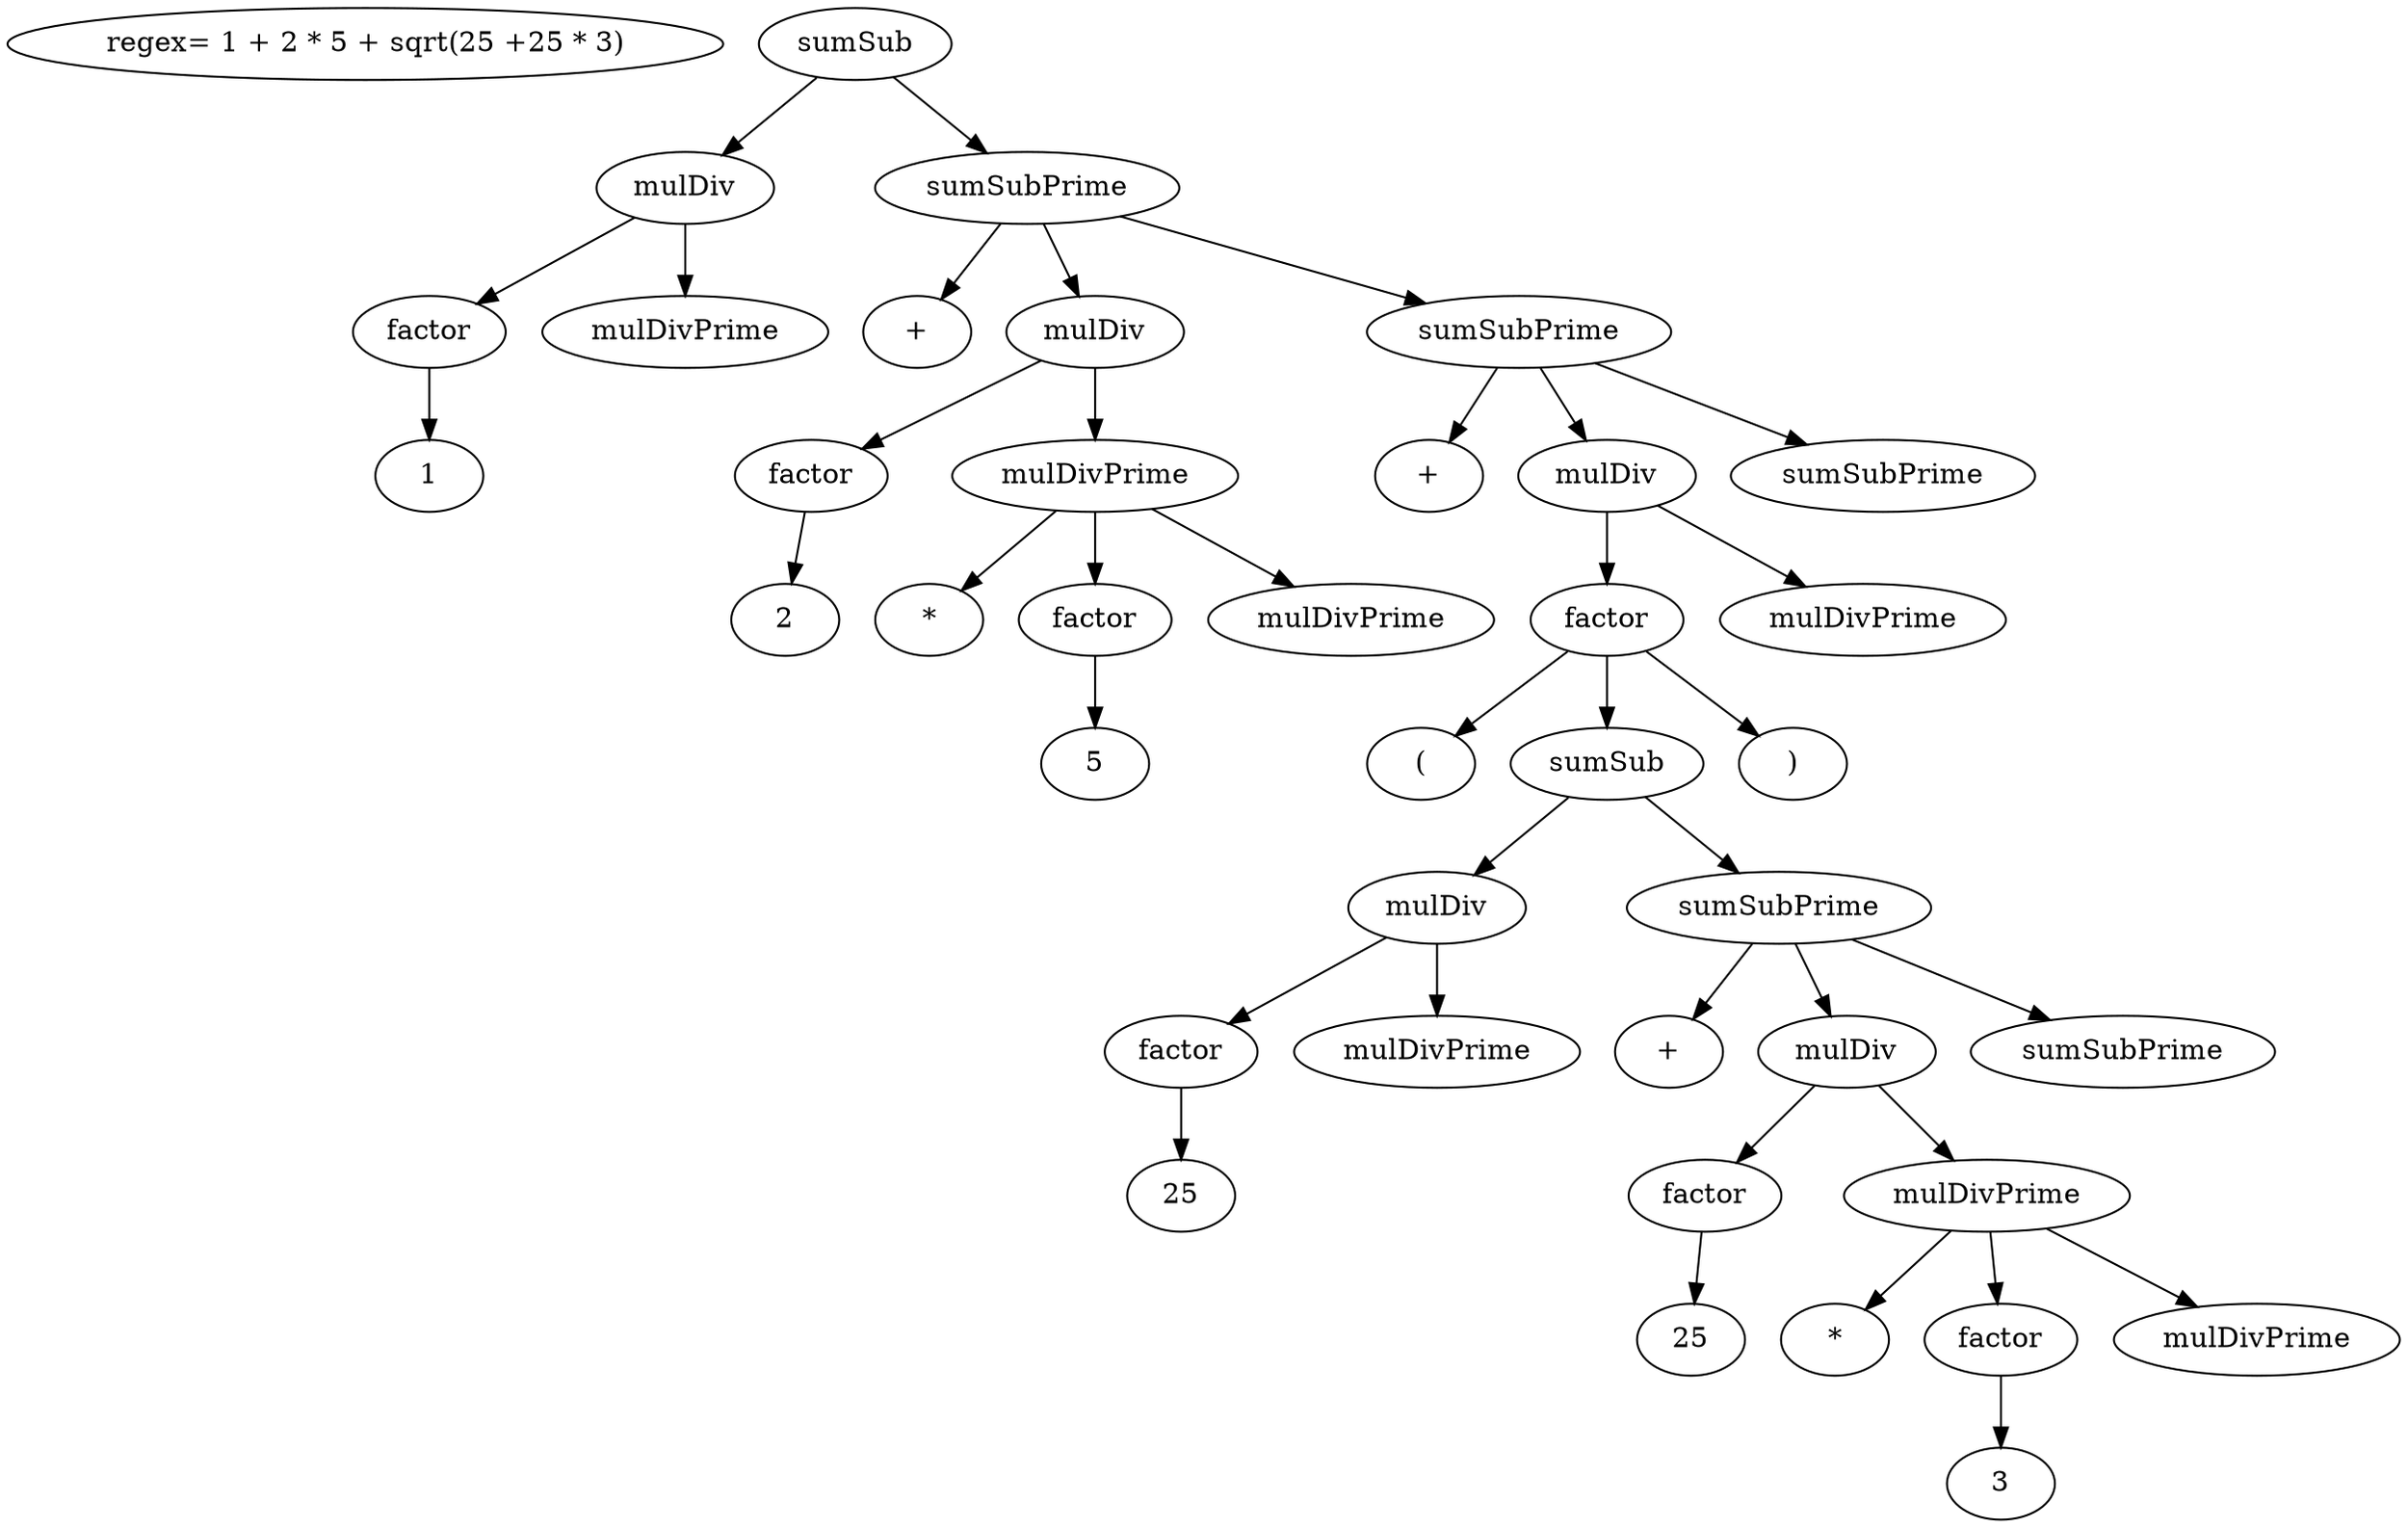 digraph G {
E [label="regex= 1 + 2 * 5 + sqrt(25 +25 * 3)"];
0 [label="sumSub"];
1 [label="mulDiv"];
2 [label="factor"];
3 [label="1"];
5 [label="mulDivPrime"];
7 [label="sumSubPrime"];
8 [label="+"];
10 [label="mulDiv"];
11 [label="factor"];
12 [label="2"];
14 [label="mulDivPrime"];
15 [label="*"];
17 [label="factor"];
18 [label="5"];
21 [label="mulDivPrime"];
24 [label="sumSubPrime"];
25 [label="+"];
27 [label="mulDiv"];
28 [label="factor"];
29 [label="("];
31 [label="sumSub"];
32 [label="mulDiv"];
33 [label="factor"];
34 [label="25"];
36 [label="mulDivPrime"];
38 [label="sumSubPrime"];
39 [label="+"];
41 [label="mulDiv"];
42 [label="factor"];
43 [label="25"];
45 [label="mulDivPrime"];
46 [label="*"];
48 [label="factor"];
49 [label="3"];
52 [label="mulDivPrime"];
55 [label="sumSubPrime"];
58 [label=")"];
60 [label="mulDivPrime"];
63 [label="sumSubPrime"];
0 -> 1;
0 -> 7;
1 -> 2;
1 -> 5;
2 -> 3;
7 -> 8;
7 -> 24;
7 -> 10;
10 -> 11;
10 -> 14;
11 -> 12;
14 -> 17;
14 -> 21;
14 -> 15;
17 -> 18;
24 -> 25;
24 -> 27;
24 -> 63;
27 -> 28;
27 -> 60;
28 -> 58;
28 -> 29;
28 -> 31;
31 -> 32;
31 -> 38;
32 -> 33;
32 -> 36;
33 -> 34;
38 -> 39;
38 -> 55;
38 -> 41;
41 -> 42;
41 -> 45;
42 -> 43;
45 -> 48;
45 -> 52;
45 -> 46;
48 -> 49;
}
